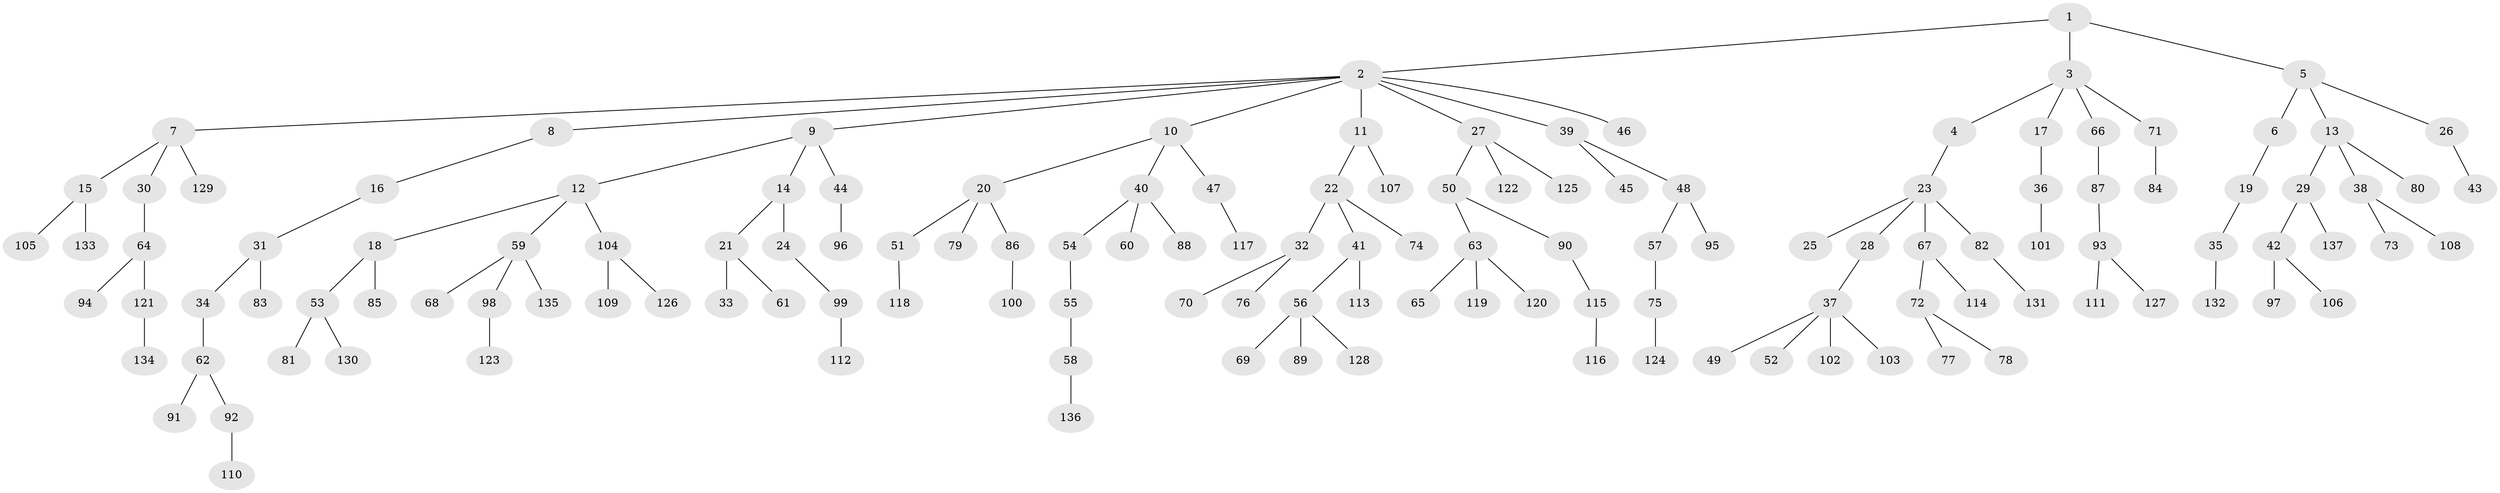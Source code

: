 // coarse degree distribution, {5: 0.01818181818181818, 8: 0.01818181818181818, 3: 0.14545454545454545, 1: 0.41818181818181815, 2: 0.36363636363636365, 4: 0.03636363636363636}
// Generated by graph-tools (version 1.1) at 2025/51/03/04/25 22:51:57]
// undirected, 137 vertices, 136 edges
graph export_dot {
  node [color=gray90,style=filled];
  1;
  2;
  3;
  4;
  5;
  6;
  7;
  8;
  9;
  10;
  11;
  12;
  13;
  14;
  15;
  16;
  17;
  18;
  19;
  20;
  21;
  22;
  23;
  24;
  25;
  26;
  27;
  28;
  29;
  30;
  31;
  32;
  33;
  34;
  35;
  36;
  37;
  38;
  39;
  40;
  41;
  42;
  43;
  44;
  45;
  46;
  47;
  48;
  49;
  50;
  51;
  52;
  53;
  54;
  55;
  56;
  57;
  58;
  59;
  60;
  61;
  62;
  63;
  64;
  65;
  66;
  67;
  68;
  69;
  70;
  71;
  72;
  73;
  74;
  75;
  76;
  77;
  78;
  79;
  80;
  81;
  82;
  83;
  84;
  85;
  86;
  87;
  88;
  89;
  90;
  91;
  92;
  93;
  94;
  95;
  96;
  97;
  98;
  99;
  100;
  101;
  102;
  103;
  104;
  105;
  106;
  107;
  108;
  109;
  110;
  111;
  112;
  113;
  114;
  115;
  116;
  117;
  118;
  119;
  120;
  121;
  122;
  123;
  124;
  125;
  126;
  127;
  128;
  129;
  130;
  131;
  132;
  133;
  134;
  135;
  136;
  137;
  1 -- 2;
  1 -- 3;
  1 -- 5;
  2 -- 7;
  2 -- 8;
  2 -- 9;
  2 -- 10;
  2 -- 11;
  2 -- 27;
  2 -- 39;
  2 -- 46;
  3 -- 4;
  3 -- 17;
  3 -- 66;
  3 -- 71;
  4 -- 23;
  5 -- 6;
  5 -- 13;
  5 -- 26;
  6 -- 19;
  7 -- 15;
  7 -- 30;
  7 -- 129;
  8 -- 16;
  9 -- 12;
  9 -- 14;
  9 -- 44;
  10 -- 20;
  10 -- 40;
  10 -- 47;
  11 -- 22;
  11 -- 107;
  12 -- 18;
  12 -- 59;
  12 -- 104;
  13 -- 29;
  13 -- 38;
  13 -- 80;
  14 -- 21;
  14 -- 24;
  15 -- 105;
  15 -- 133;
  16 -- 31;
  17 -- 36;
  18 -- 53;
  18 -- 85;
  19 -- 35;
  20 -- 51;
  20 -- 79;
  20 -- 86;
  21 -- 33;
  21 -- 61;
  22 -- 32;
  22 -- 41;
  22 -- 74;
  23 -- 25;
  23 -- 28;
  23 -- 67;
  23 -- 82;
  24 -- 99;
  26 -- 43;
  27 -- 50;
  27 -- 122;
  27 -- 125;
  28 -- 37;
  29 -- 42;
  29 -- 137;
  30 -- 64;
  31 -- 34;
  31 -- 83;
  32 -- 70;
  32 -- 76;
  34 -- 62;
  35 -- 132;
  36 -- 101;
  37 -- 49;
  37 -- 52;
  37 -- 102;
  37 -- 103;
  38 -- 73;
  38 -- 108;
  39 -- 45;
  39 -- 48;
  40 -- 54;
  40 -- 60;
  40 -- 88;
  41 -- 56;
  41 -- 113;
  42 -- 97;
  42 -- 106;
  44 -- 96;
  47 -- 117;
  48 -- 57;
  48 -- 95;
  50 -- 63;
  50 -- 90;
  51 -- 118;
  53 -- 81;
  53 -- 130;
  54 -- 55;
  55 -- 58;
  56 -- 69;
  56 -- 89;
  56 -- 128;
  57 -- 75;
  58 -- 136;
  59 -- 68;
  59 -- 98;
  59 -- 135;
  62 -- 91;
  62 -- 92;
  63 -- 65;
  63 -- 119;
  63 -- 120;
  64 -- 94;
  64 -- 121;
  66 -- 87;
  67 -- 72;
  67 -- 114;
  71 -- 84;
  72 -- 77;
  72 -- 78;
  75 -- 124;
  82 -- 131;
  86 -- 100;
  87 -- 93;
  90 -- 115;
  92 -- 110;
  93 -- 111;
  93 -- 127;
  98 -- 123;
  99 -- 112;
  104 -- 109;
  104 -- 126;
  115 -- 116;
  121 -- 134;
}
